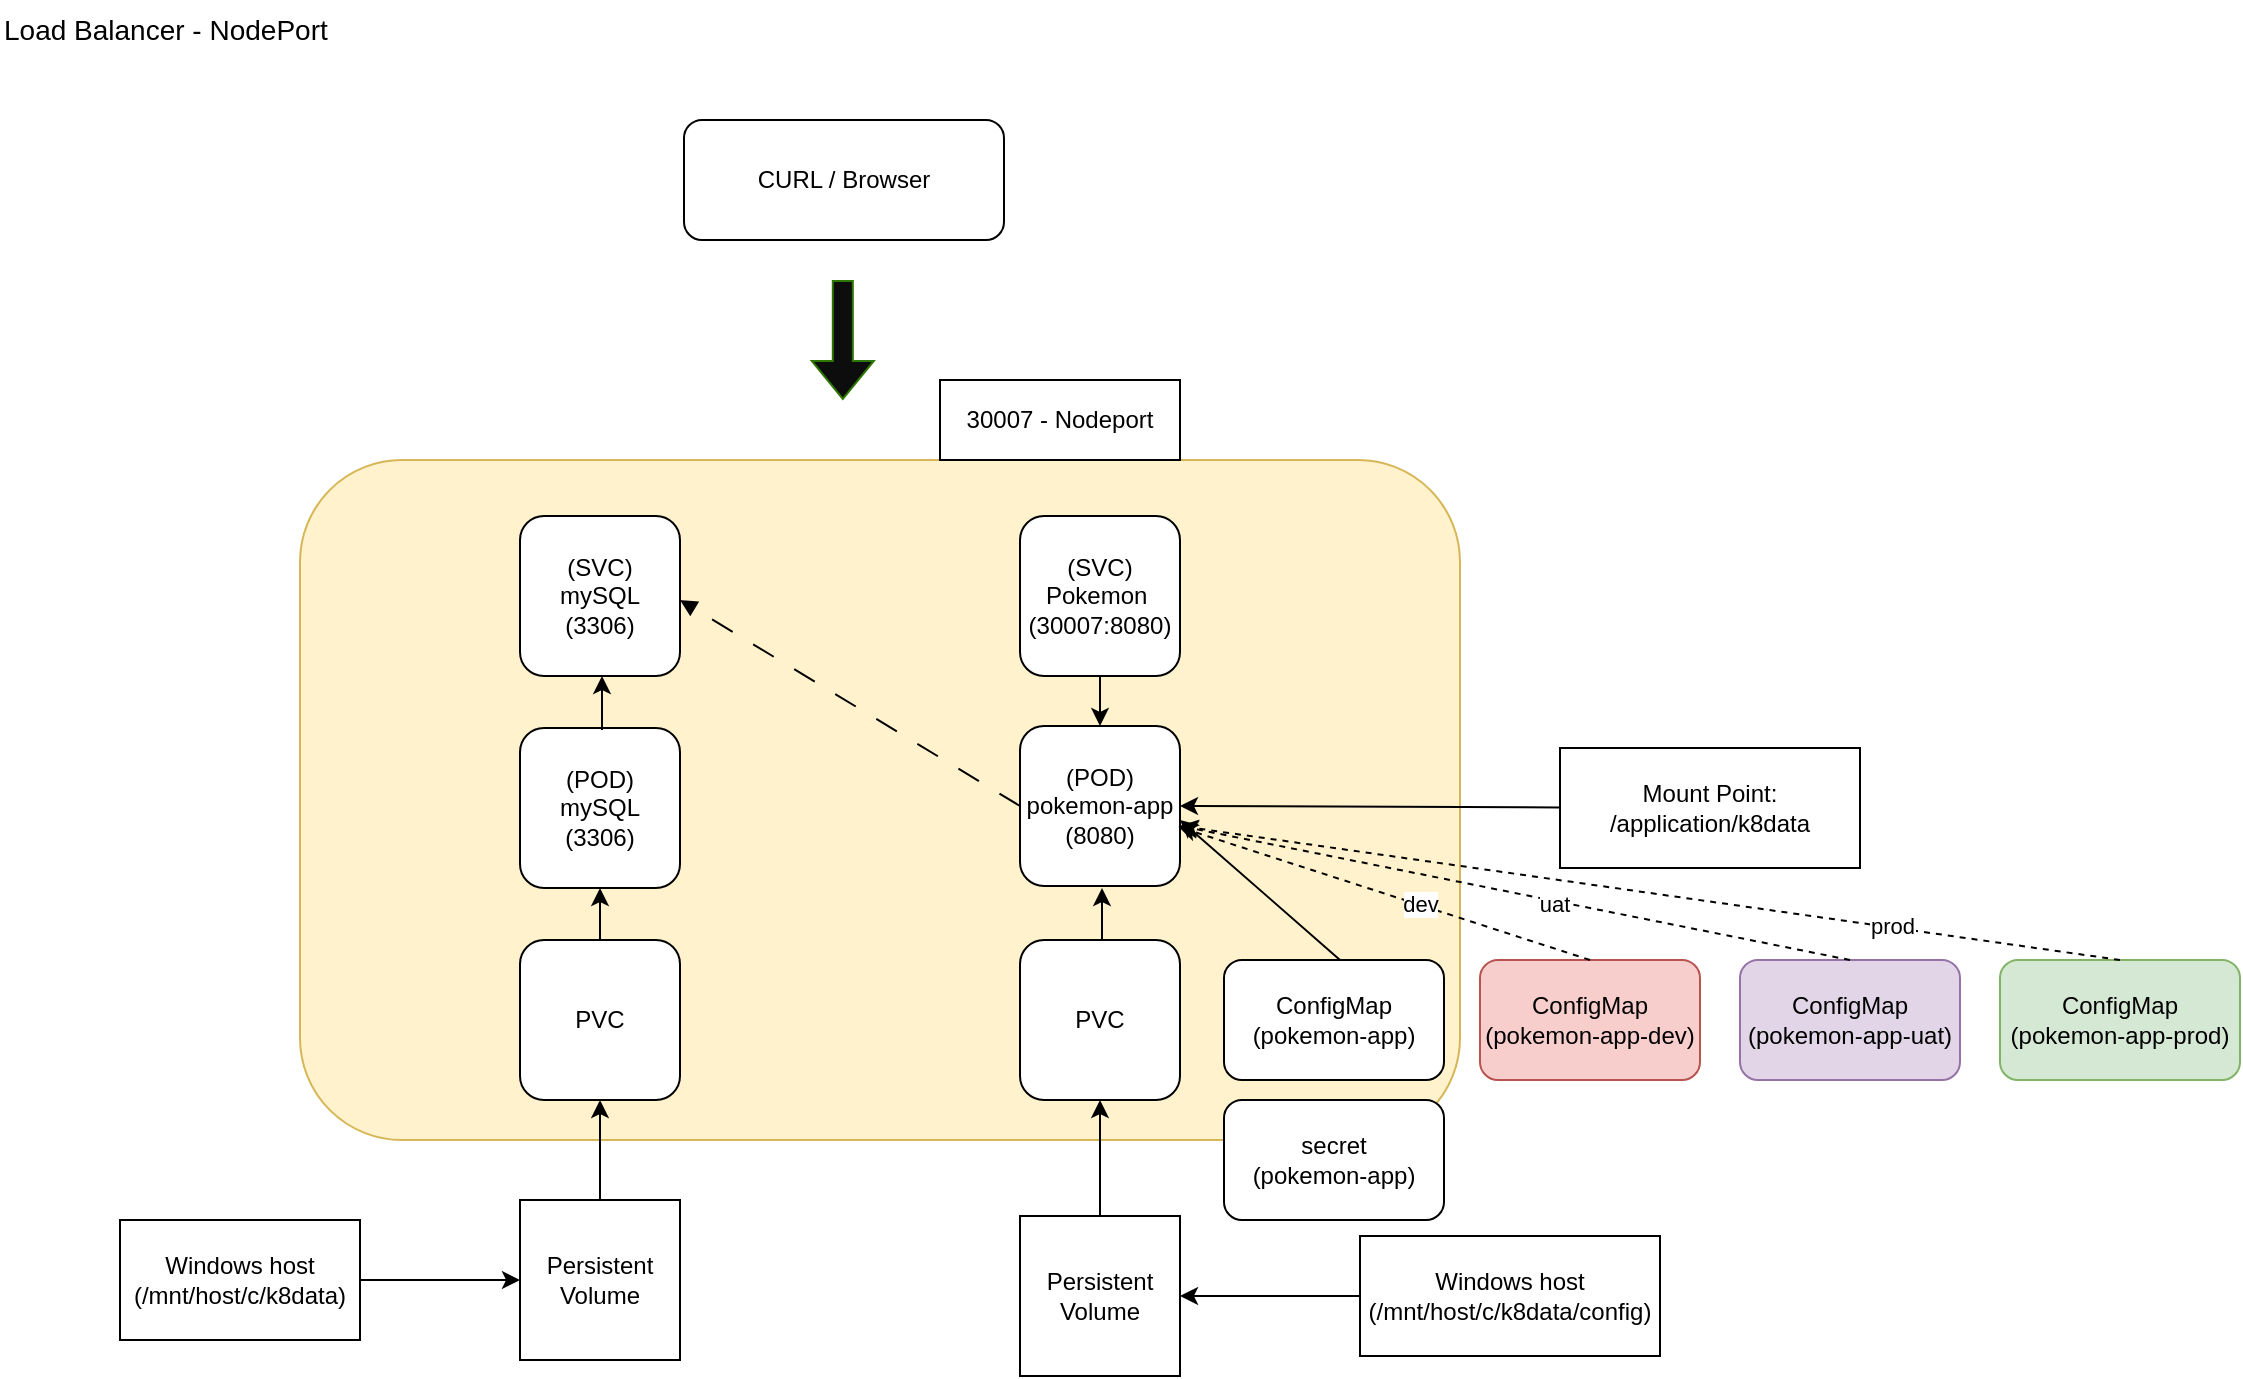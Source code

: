 <mxfile version="21.2.3" type="github" pages="2">
  <diagram name="Load Balancer - NodePort" id="c7558073-3199-34d8-9f00-42111426c3f3">
    <mxGraphModel dx="1802" dy="871" grid="1" gridSize="10" guides="1" tooltips="1" connect="1" arrows="1" fold="1" page="1" pageScale="1" pageWidth="1169" pageHeight="827" background="none" math="0" shadow="0">
      <root>
        <mxCell id="0" />
        <mxCell id="1" parent="0" />
        <mxCell id="Re19oTjXY0Z48xST3mG2-101" value="" style="rounded=1;whiteSpace=wrap;html=1;fillColor=#fff2cc;labelBackgroundColor=none;strokeColor=#d6b656;" parent="1" vertex="1">
          <mxGeometry x="190" y="260" width="580" height="340" as="geometry" />
        </mxCell>
        <mxCell id="Re19oTjXY0Z48xST3mG2-96" value="(POD)&lt;br&gt;mySQL&lt;br&gt;(3306)" style="whiteSpace=wrap;html=1;aspect=fixed;rounded=1;labelBackgroundColor=none;" parent="1" vertex="1">
          <mxGeometry x="300" y="394" width="80" height="80" as="geometry" />
        </mxCell>
        <mxCell id="Re19oTjXY0Z48xST3mG2-116" style="edgeStyle=orthogonalEdgeStyle;rounded=0;orthogonalLoop=1;jettySize=auto;html=1;exitX=0.5;exitY=0;exitDx=0;exitDy=0;labelBackgroundColor=none;fontColor=default;" parent="1" source="Re19oTjXY0Z48xST3mG2-97" target="Re19oTjXY0Z48xST3mG2-98" edge="1">
          <mxGeometry relative="1" as="geometry" />
        </mxCell>
        <mxCell id="Re19oTjXY0Z48xST3mG2-97" value="Persistent&lt;br&gt;Volume" style="whiteSpace=wrap;html=1;aspect=fixed;labelBackgroundColor=none;" parent="1" vertex="1">
          <mxGeometry x="300" y="630" width="80" height="80" as="geometry" />
        </mxCell>
        <mxCell id="Re19oTjXY0Z48xST3mG2-98" value="PVC" style="whiteSpace=wrap;html=1;aspect=fixed;rounded=1;labelBackgroundColor=none;" parent="1" vertex="1">
          <mxGeometry x="300" y="500" width="80" height="80" as="geometry" />
        </mxCell>
        <mxCell id="Re19oTjXY0Z48xST3mG2-99" value="(SVC)&lt;br&gt;mySQL&lt;br&gt;(3306)" style="whiteSpace=wrap;html=1;aspect=fixed;rounded=1;labelBackgroundColor=none;" parent="1" vertex="1">
          <mxGeometry x="300" y="288" width="80" height="80" as="geometry" />
        </mxCell>
        <mxCell id="Re19oTjXY0Z48xST3mG2-102" value="(POD)&lt;br&gt;pokemon-app&lt;br&gt;(8080)" style="whiteSpace=wrap;html=1;aspect=fixed;rounded=1;labelBackgroundColor=none;" parent="1" vertex="1">
          <mxGeometry x="550" y="393" width="80" height="80" as="geometry" />
        </mxCell>
        <mxCell id="Re19oTjXY0Z48xST3mG2-104" value="(SVC)&lt;br&gt;Pokemon&amp;nbsp;&lt;br&gt;(30007:8080)" style="whiteSpace=wrap;html=1;aspect=fixed;rounded=1;labelBackgroundColor=none;" parent="1" vertex="1">
          <mxGeometry x="550" y="288" width="80" height="80" as="geometry" />
        </mxCell>
        <mxCell id="Re19oTjXY0Z48xST3mG2-106" value="30007 - Nodeport" style="rounded=0;whiteSpace=wrap;html=1;labelBackgroundColor=none;" parent="1" vertex="1">
          <mxGeometry x="510" y="220" width="120" height="40" as="geometry" />
        </mxCell>
        <mxCell id="Re19oTjXY0Z48xST3mG2-107" value="" style="endArrow=block;html=1;rounded=0;exitX=0;exitY=0.5;exitDx=0;exitDy=0;labelBackgroundColor=none;fontColor=default;dashed=1;dashPattern=12 12;endFill=1;" parent="1" source="Re19oTjXY0Z48xST3mG2-102" edge="1">
          <mxGeometry width="50" height="50" relative="1" as="geometry">
            <mxPoint x="630" y="430" as="sourcePoint" />
            <mxPoint x="380" y="330" as="targetPoint" />
            <Array as="points" />
          </mxGeometry>
        </mxCell>
        <mxCell id="Re19oTjXY0Z48xST3mG2-108" value="Windows host&lt;br&gt;(/mnt/host/c/k8data)" style="rounded=0;whiteSpace=wrap;html=1;labelBackgroundColor=none;" parent="1" vertex="1">
          <mxGeometry x="100" y="640" width="120" height="60" as="geometry" />
        </mxCell>
        <mxCell id="Re19oTjXY0Z48xST3mG2-109" value="" style="endArrow=classic;html=1;rounded=0;entryX=0;entryY=0.5;entryDx=0;entryDy=0;labelBackgroundColor=none;fontColor=default;" parent="1" target="Re19oTjXY0Z48xST3mG2-97" edge="1">
          <mxGeometry width="50" height="50" relative="1" as="geometry">
            <mxPoint x="220" y="670" as="sourcePoint" />
            <mxPoint x="230" y="630" as="targetPoint" />
          </mxGeometry>
        </mxCell>
        <mxCell id="Re19oTjXY0Z48xST3mG2-113" value="" style="endArrow=classic;html=1;rounded=0;exitX=0.5;exitY=0;exitDx=0;exitDy=0;entryX=0.5;entryY=1;entryDx=0;entryDy=0;labelBackgroundColor=none;fontColor=default;" parent="1" source="Re19oTjXY0Z48xST3mG2-98" target="Re19oTjXY0Z48xST3mG2-96" edge="1">
          <mxGeometry width="50" height="50" relative="1" as="geometry">
            <mxPoint x="630" y="420" as="sourcePoint" />
            <mxPoint x="680" y="370" as="targetPoint" />
          </mxGeometry>
        </mxCell>
        <mxCell id="Re19oTjXY0Z48xST3mG2-114" value="" style="endArrow=classic;html=1;rounded=0;exitX=0.5;exitY=0;exitDx=0;exitDy=0;entryX=0.5;entryY=1;entryDx=0;entryDy=0;labelBackgroundColor=none;fontColor=default;" parent="1" edge="1">
          <mxGeometry width="50" height="50" relative="1" as="geometry">
            <mxPoint x="341" y="395" as="sourcePoint" />
            <mxPoint x="341" y="368" as="targetPoint" />
          </mxGeometry>
        </mxCell>
        <mxCell id="Re19oTjXY0Z48xST3mG2-117" value="CURL / Browser" style="rounded=1;whiteSpace=wrap;html=1;" parent="1" vertex="1">
          <mxGeometry x="382" y="90" width="160" height="60" as="geometry" />
        </mxCell>
        <mxCell id="Re19oTjXY0Z48xST3mG2-121" value="" style="shape=flexArrow;endArrow=classic;html=1;rounded=0;fillColor=#0d0d0d;strokeColor=#2D7600;" parent="1" edge="1">
          <mxGeometry width="50" height="50" relative="1" as="geometry">
            <mxPoint x="461.41" y="170" as="sourcePoint" />
            <mxPoint x="461.41" y="230" as="targetPoint" />
          </mxGeometry>
        </mxCell>
        <mxCell id="Re19oTjXY0Z48xST3mG2-122" value="" style="endArrow=classic;html=1;rounded=0;exitX=0.5;exitY=1;exitDx=0;exitDy=0;entryX=0.5;entryY=0;entryDx=0;entryDy=0;" parent="1" source="Re19oTjXY0Z48xST3mG2-104" target="Re19oTjXY0Z48xST3mG2-102" edge="1">
          <mxGeometry width="50" height="50" relative="1" as="geometry">
            <mxPoint x="630" y="490" as="sourcePoint" />
            <mxPoint x="680" y="440" as="targetPoint" />
          </mxGeometry>
        </mxCell>
        <mxCell id="hkZkq2QBBvRE-PN3ulr3-1" value="Windows host&lt;br&gt;(/mnt/host/c/k8data/config)" style="rounded=0;whiteSpace=wrap;html=1;labelBackgroundColor=none;" parent="1" vertex="1">
          <mxGeometry x="720" y="648" width="150" height="60" as="geometry" />
        </mxCell>
        <mxCell id="hkZkq2QBBvRE-PN3ulr3-2" value="Persistent&lt;br&gt;Volume" style="whiteSpace=wrap;html=1;aspect=fixed;labelBackgroundColor=none;" parent="1" vertex="1">
          <mxGeometry x="550" y="638" width="80" height="80" as="geometry" />
        </mxCell>
        <mxCell id="hkZkq2QBBvRE-PN3ulr3-3" value="" style="endArrow=classic;html=1;rounded=0;entryX=1;entryY=0.5;entryDx=0;entryDy=0;" parent="1" target="hkZkq2QBBvRE-PN3ulr3-2" edge="1">
          <mxGeometry width="50" height="50" relative="1" as="geometry">
            <mxPoint x="720" y="678" as="sourcePoint" />
            <mxPoint x="660" y="648" as="targetPoint" />
          </mxGeometry>
        </mxCell>
        <mxCell id="hkZkq2QBBvRE-PN3ulr3-4" value="PVC" style="whiteSpace=wrap;html=1;aspect=fixed;rounded=1;labelBackgroundColor=none;" parent="1" vertex="1">
          <mxGeometry x="550" y="500" width="80" height="80" as="geometry" />
        </mxCell>
        <mxCell id="hkZkq2QBBvRE-PN3ulr3-5" value="" style="endArrow=classic;html=1;rounded=0;entryX=0.5;entryY=1;entryDx=0;entryDy=0;exitX=0.5;exitY=0;exitDx=0;exitDy=0;" parent="1" source="hkZkq2QBBvRE-PN3ulr3-2" target="hkZkq2QBBvRE-PN3ulr3-4" edge="1">
          <mxGeometry width="50" height="50" relative="1" as="geometry">
            <mxPoint x="590" y="630" as="sourcePoint" />
            <mxPoint x="630" y="580" as="targetPoint" />
          </mxGeometry>
        </mxCell>
        <mxCell id="hkZkq2QBBvRE-PN3ulr3-6" value="" style="endArrow=classic;html=1;rounded=0;exitX=0.5;exitY=0;exitDx=0;exitDy=0;entryX=0.5;entryY=1;entryDx=0;entryDy=0;labelBackgroundColor=none;fontColor=default;" parent="1" edge="1">
          <mxGeometry width="50" height="50" relative="1" as="geometry">
            <mxPoint x="591" y="500" as="sourcePoint" />
            <mxPoint x="591" y="474" as="targetPoint" />
          </mxGeometry>
        </mxCell>
        <mxCell id="9ckOgkpV141tkO8bRUzl-2" value="Mount Point:&lt;br&gt;/application/k8data" style="rounded=0;whiteSpace=wrap;html=1;labelBackgroundColor=none;" parent="1" vertex="1">
          <mxGeometry x="820" y="404" width="150" height="60" as="geometry" />
        </mxCell>
        <mxCell id="9ckOgkpV141tkO8bRUzl-3" value="" style="endArrow=classic;html=1;rounded=0;entryX=1;entryY=0.5;entryDx=0;entryDy=0;" parent="1" source="9ckOgkpV141tkO8bRUzl-2" target="Re19oTjXY0Z48xST3mG2-102" edge="1">
          <mxGeometry width="50" height="50" relative="1" as="geometry">
            <mxPoint x="720" y="440" as="sourcePoint" />
            <mxPoint x="1010" y="404" as="targetPoint" />
          </mxGeometry>
        </mxCell>
        <mxCell id="9ckOgkpV141tkO8bRUzl-4" value="ConfigMap&lt;br&gt;(pokemon-app)" style="rounded=1;whiteSpace=wrap;html=1;labelBackgroundColor=none;shadow=0;glass=0;" parent="1" vertex="1">
          <mxGeometry x="652" y="510" width="110" height="60" as="geometry" />
        </mxCell>
        <mxCell id="SUzBiZiXj22UO9jynseh-2" value="" style="endArrow=classic;html=1;rounded=0;" parent="1" edge="1">
          <mxGeometry width="50" height="50" relative="1" as="geometry">
            <mxPoint x="710" y="510" as="sourcePoint" />
            <mxPoint x="630" y="440" as="targetPoint" />
          </mxGeometry>
        </mxCell>
        <mxCell id="dxXj0ZBY6QwADAZUuIpY-1" value="ConfigMap&lt;br&gt;(pokemon-app-dev)" style="rounded=1;whiteSpace=wrap;html=1;labelBackgroundColor=none;shadow=0;glass=0;fillColor=#f8cecc;strokeColor=#b85450;" parent="1" vertex="1">
          <mxGeometry x="780" y="510" width="110" height="60" as="geometry" />
        </mxCell>
        <mxCell id="dxXj0ZBY6QwADAZUuIpY-2" value="ConfigMap&lt;br&gt;(pokemon-app-uat)" style="rounded=1;whiteSpace=wrap;html=1;labelBackgroundColor=none;shadow=0;glass=0;fillColor=#e1d5e7;strokeColor=#9673a6;" parent="1" vertex="1">
          <mxGeometry x="910" y="510" width="110" height="60" as="geometry" />
        </mxCell>
        <mxCell id="dxXj0ZBY6QwADAZUuIpY-3" value="ConfigMap&lt;br&gt;(pokemon-app-prod)" style="rounded=1;whiteSpace=wrap;html=1;labelBackgroundColor=none;shadow=0;glass=0;fillColor=#d5e8d4;strokeColor=#82b366;" parent="1" vertex="1">
          <mxGeometry x="1040" y="510" width="120" height="60" as="geometry" />
        </mxCell>
        <mxCell id="dxXj0ZBY6QwADAZUuIpY-4" value="" style="endArrow=classic;html=1;rounded=0;exitX=0.5;exitY=0;exitDx=0;exitDy=0;entryX=0.99;entryY=0.63;entryDx=0;entryDy=0;entryPerimeter=0;dashed=1;" parent="1" source="dxXj0ZBY6QwADAZUuIpY-1" target="Re19oTjXY0Z48xST3mG2-102" edge="1">
          <mxGeometry width="50" height="50" relative="1" as="geometry">
            <mxPoint x="770" y="460" as="sourcePoint" />
            <mxPoint x="820" y="410" as="targetPoint" />
          </mxGeometry>
        </mxCell>
        <mxCell id="dxXj0ZBY6QwADAZUuIpY-7" value="dev" style="edgeLabel;html=1;align=center;verticalAlign=middle;resizable=0;points=[];" parent="dxXj0ZBY6QwADAZUuIpY-4" vertex="1" connectable="0">
          <mxGeometry x="-0.172" y="-1" relative="1" as="geometry">
            <mxPoint as="offset" />
          </mxGeometry>
        </mxCell>
        <mxCell id="dxXj0ZBY6QwADAZUuIpY-5" value="" style="endArrow=classic;html=1;rounded=0;exitX=0.5;exitY=0;exitDx=0;exitDy=0;entryX=0.99;entryY=0.63;entryDx=0;entryDy=0;entryPerimeter=0;dashed=1;" parent="1" source="dxXj0ZBY6QwADAZUuIpY-2" edge="1">
          <mxGeometry width="50" height="50" relative="1" as="geometry">
            <mxPoint x="836" y="510" as="sourcePoint" />
            <mxPoint x="630" y="443" as="targetPoint" />
          </mxGeometry>
        </mxCell>
        <mxCell id="dxXj0ZBY6QwADAZUuIpY-8" value="uat" style="edgeLabel;html=1;align=center;verticalAlign=middle;resizable=0;points=[];" parent="dxXj0ZBY6QwADAZUuIpY-5" vertex="1" connectable="0">
          <mxGeometry x="-0.118" y="1" relative="1" as="geometry">
            <mxPoint as="offset" />
          </mxGeometry>
        </mxCell>
        <mxCell id="dxXj0ZBY6QwADAZUuIpY-6" value="" style="endArrow=classic;html=1;rounded=0;exitX=0.5;exitY=0;exitDx=0;exitDy=0;entryX=0.99;entryY=0.63;entryDx=0;entryDy=0;entryPerimeter=0;dashed=1;" parent="1" source="dxXj0ZBY6QwADAZUuIpY-3" edge="1">
          <mxGeometry width="50" height="50" relative="1" as="geometry">
            <mxPoint x="965" y="510" as="sourcePoint" />
            <mxPoint x="630" y="443" as="targetPoint" />
          </mxGeometry>
        </mxCell>
        <mxCell id="dxXj0ZBY6QwADAZUuIpY-9" value="prod" style="edgeLabel;html=1;align=center;verticalAlign=middle;resizable=0;points=[];" parent="dxXj0ZBY6QwADAZUuIpY-6" vertex="1" connectable="0">
          <mxGeometry x="-0.514" y="-1" relative="1" as="geometry">
            <mxPoint as="offset" />
          </mxGeometry>
        </mxCell>
        <mxCell id="dxXj0ZBY6QwADAZUuIpY-10" value="secret&lt;br&gt;(pokemon-app)" style="rounded=1;whiteSpace=wrap;html=1;labelBackgroundColor=none;shadow=0;glass=0;" parent="1" vertex="1">
          <mxGeometry x="652" y="580" width="110" height="60" as="geometry" />
        </mxCell>
        <mxCell id="V6uYR6vI0iCApLSi5EEv-5" value="&lt;font style=&quot;font-size: 14px;&quot;&gt;Load Balancer - NodePort&lt;/font&gt;" style="text;html=1;strokeColor=none;fillColor=none;align=left;verticalAlign=middle;whiteSpace=wrap;rounded=0;" vertex="1" parent="1">
          <mxGeometry x="40" y="30" width="170" height="30" as="geometry" />
        </mxCell>
      </root>
    </mxGraphModel>
  </diagram>
  <diagram id="Ty7teBAr_ojQluqO2xoA" name="Ingress Resource">
    <mxGraphModel dx="1802" dy="871" grid="1" gridSize="10" guides="1" tooltips="1" connect="1" arrows="1" fold="1" page="1" pageScale="1" pageWidth="1169" pageHeight="827" math="0" shadow="0">
      <root>
        <mxCell id="0" />
        <mxCell id="1" parent="0" />
        <mxCell id="7Zo1ZTNGPGkOBNmu1tod-1" value="" style="rounded=1;whiteSpace=wrap;html=1;fillColor=#fff2cc;labelBackgroundColor=none;strokeColor=#d6b656;" vertex="1" parent="1">
          <mxGeometry x="190" y="150" width="580" height="450" as="geometry" />
        </mxCell>
        <mxCell id="7Zo1ZTNGPGkOBNmu1tod-2" value="(POD)&lt;br&gt;mySQL&lt;br&gt;(3306)" style="whiteSpace=wrap;html=1;aspect=fixed;rounded=1;labelBackgroundColor=none;" vertex="1" parent="1">
          <mxGeometry x="300" y="394" width="80" height="80" as="geometry" />
        </mxCell>
        <mxCell id="7Zo1ZTNGPGkOBNmu1tod-3" style="edgeStyle=orthogonalEdgeStyle;rounded=0;orthogonalLoop=1;jettySize=auto;html=1;exitX=0.5;exitY=0;exitDx=0;exitDy=0;labelBackgroundColor=none;fontColor=default;" edge="1" parent="1" source="7Zo1ZTNGPGkOBNmu1tod-4" target="7Zo1ZTNGPGkOBNmu1tod-5">
          <mxGeometry relative="1" as="geometry" />
        </mxCell>
        <mxCell id="7Zo1ZTNGPGkOBNmu1tod-4" value="Persistent&lt;br&gt;Volume" style="whiteSpace=wrap;html=1;aspect=fixed;labelBackgroundColor=none;" vertex="1" parent="1">
          <mxGeometry x="300" y="630" width="80" height="80" as="geometry" />
        </mxCell>
        <mxCell id="7Zo1ZTNGPGkOBNmu1tod-5" value="PVC" style="whiteSpace=wrap;html=1;aspect=fixed;rounded=1;labelBackgroundColor=none;" vertex="1" parent="1">
          <mxGeometry x="300" y="500" width="80" height="80" as="geometry" />
        </mxCell>
        <mxCell id="7Zo1ZTNGPGkOBNmu1tod-6" value="(SVC)&lt;br&gt;mySQL&lt;br&gt;(3306)" style="whiteSpace=wrap;html=1;aspect=fixed;rounded=1;labelBackgroundColor=none;" vertex="1" parent="1">
          <mxGeometry x="300" y="288" width="80" height="80" as="geometry" />
        </mxCell>
        <mxCell id="7Zo1ZTNGPGkOBNmu1tod-7" value="(POD)&lt;br&gt;pokemon-app&lt;br&gt;(8080)" style="whiteSpace=wrap;html=1;aspect=fixed;rounded=1;labelBackgroundColor=none;" vertex="1" parent="1">
          <mxGeometry x="550" y="393" width="80" height="80" as="geometry" />
        </mxCell>
        <mxCell id="7Zo1ZTNGPGkOBNmu1tod-8" value="(SVC)&lt;br&gt;Pokemon&amp;nbsp;&lt;br&gt;(30007:8080)" style="whiteSpace=wrap;html=1;aspect=fixed;rounded=1;labelBackgroundColor=none;" vertex="1" parent="1">
          <mxGeometry x="550" y="288" width="80" height="80" as="geometry" />
        </mxCell>
        <mxCell id="7Zo1ZTNGPGkOBNmu1tod-10" value="" style="endArrow=block;html=1;rounded=0;exitX=0;exitY=0.5;exitDx=0;exitDy=0;labelBackgroundColor=none;fontColor=default;dashed=1;dashPattern=12 12;endFill=1;" edge="1" parent="1" source="7Zo1ZTNGPGkOBNmu1tod-7">
          <mxGeometry width="50" height="50" relative="1" as="geometry">
            <mxPoint x="630" y="430" as="sourcePoint" />
            <mxPoint x="380" y="330" as="targetPoint" />
            <Array as="points" />
          </mxGeometry>
        </mxCell>
        <mxCell id="7Zo1ZTNGPGkOBNmu1tod-11" value="Windows host&lt;br&gt;(/mnt/host/c/k8data)" style="rounded=0;whiteSpace=wrap;html=1;labelBackgroundColor=none;" vertex="1" parent="1">
          <mxGeometry x="100" y="640" width="120" height="60" as="geometry" />
        </mxCell>
        <mxCell id="7Zo1ZTNGPGkOBNmu1tod-12" value="" style="endArrow=classic;html=1;rounded=0;entryX=0;entryY=0.5;entryDx=0;entryDy=0;labelBackgroundColor=none;fontColor=default;" edge="1" parent="1" target="7Zo1ZTNGPGkOBNmu1tod-4">
          <mxGeometry width="50" height="50" relative="1" as="geometry">
            <mxPoint x="220" y="670" as="sourcePoint" />
            <mxPoint x="230" y="630" as="targetPoint" />
          </mxGeometry>
        </mxCell>
        <mxCell id="7Zo1ZTNGPGkOBNmu1tod-13" value="" style="endArrow=classic;html=1;rounded=0;exitX=0.5;exitY=0;exitDx=0;exitDy=0;entryX=0.5;entryY=1;entryDx=0;entryDy=0;labelBackgroundColor=none;fontColor=default;" edge="1" parent="1" source="7Zo1ZTNGPGkOBNmu1tod-5" target="7Zo1ZTNGPGkOBNmu1tod-2">
          <mxGeometry width="50" height="50" relative="1" as="geometry">
            <mxPoint x="630" y="420" as="sourcePoint" />
            <mxPoint x="680" y="370" as="targetPoint" />
          </mxGeometry>
        </mxCell>
        <mxCell id="7Zo1ZTNGPGkOBNmu1tod-14" value="" style="endArrow=classic;html=1;rounded=0;exitX=0.5;exitY=0;exitDx=0;exitDy=0;entryX=0.5;entryY=1;entryDx=0;entryDy=0;labelBackgroundColor=none;fontColor=default;" edge="1" parent="1">
          <mxGeometry width="50" height="50" relative="1" as="geometry">
            <mxPoint x="341" y="395" as="sourcePoint" />
            <mxPoint x="341" y="368" as="targetPoint" />
          </mxGeometry>
        </mxCell>
        <mxCell id="7Zo1ZTNGPGkOBNmu1tod-15" value="CURL / Browser" style="rounded=1;whiteSpace=wrap;html=1;" vertex="1" parent="1">
          <mxGeometry x="385" y="30" width="160" height="60" as="geometry" />
        </mxCell>
        <mxCell id="7Zo1ZTNGPGkOBNmu1tod-16" value="" style="shape=flexArrow;endArrow=classic;html=1;rounded=0;fillColor=#0d0d0d;strokeColor=#2D7600;" edge="1" parent="1">
          <mxGeometry width="50" height="50" relative="1" as="geometry">
            <mxPoint x="464.5" y="103" as="sourcePoint" />
            <mxPoint x="465" y="163" as="targetPoint" />
          </mxGeometry>
        </mxCell>
        <mxCell id="7Zo1ZTNGPGkOBNmu1tod-17" value="" style="endArrow=classic;html=1;rounded=0;exitX=0.5;exitY=1;exitDx=0;exitDy=0;entryX=0.5;entryY=0;entryDx=0;entryDy=0;" edge="1" parent="1" source="7Zo1ZTNGPGkOBNmu1tod-8" target="7Zo1ZTNGPGkOBNmu1tod-7">
          <mxGeometry width="50" height="50" relative="1" as="geometry">
            <mxPoint x="630" y="490" as="sourcePoint" />
            <mxPoint x="680" y="440" as="targetPoint" />
          </mxGeometry>
        </mxCell>
        <mxCell id="7Zo1ZTNGPGkOBNmu1tod-18" value="Windows host&lt;br&gt;(/mnt/host/c/k8data/config)" style="rounded=0;whiteSpace=wrap;html=1;labelBackgroundColor=none;" vertex="1" parent="1">
          <mxGeometry x="720" y="648" width="150" height="60" as="geometry" />
        </mxCell>
        <mxCell id="7Zo1ZTNGPGkOBNmu1tod-19" value="Persistent&lt;br&gt;Volume" style="whiteSpace=wrap;html=1;aspect=fixed;labelBackgroundColor=none;" vertex="1" parent="1">
          <mxGeometry x="550" y="638" width="80" height="80" as="geometry" />
        </mxCell>
        <mxCell id="7Zo1ZTNGPGkOBNmu1tod-20" value="" style="endArrow=classic;html=1;rounded=0;entryX=1;entryY=0.5;entryDx=0;entryDy=0;" edge="1" parent="1" target="7Zo1ZTNGPGkOBNmu1tod-19">
          <mxGeometry width="50" height="50" relative="1" as="geometry">
            <mxPoint x="720" y="678" as="sourcePoint" />
            <mxPoint x="660" y="648" as="targetPoint" />
          </mxGeometry>
        </mxCell>
        <mxCell id="7Zo1ZTNGPGkOBNmu1tod-21" value="PVC" style="whiteSpace=wrap;html=1;aspect=fixed;rounded=1;labelBackgroundColor=none;" vertex="1" parent="1">
          <mxGeometry x="550" y="500" width="80" height="80" as="geometry" />
        </mxCell>
        <mxCell id="7Zo1ZTNGPGkOBNmu1tod-22" value="" style="endArrow=classic;html=1;rounded=0;entryX=0.5;entryY=1;entryDx=0;entryDy=0;exitX=0.5;exitY=0;exitDx=0;exitDy=0;" edge="1" parent="1" source="7Zo1ZTNGPGkOBNmu1tod-19" target="7Zo1ZTNGPGkOBNmu1tod-21">
          <mxGeometry width="50" height="50" relative="1" as="geometry">
            <mxPoint x="590" y="630" as="sourcePoint" />
            <mxPoint x="630" y="580" as="targetPoint" />
          </mxGeometry>
        </mxCell>
        <mxCell id="7Zo1ZTNGPGkOBNmu1tod-23" value="" style="endArrow=classic;html=1;rounded=0;exitX=0.5;exitY=0;exitDx=0;exitDy=0;entryX=0.5;entryY=1;entryDx=0;entryDy=0;labelBackgroundColor=none;fontColor=default;" edge="1" parent="1">
          <mxGeometry width="50" height="50" relative="1" as="geometry">
            <mxPoint x="591" y="500" as="sourcePoint" />
            <mxPoint x="591" y="474" as="targetPoint" />
          </mxGeometry>
        </mxCell>
        <mxCell id="7Zo1ZTNGPGkOBNmu1tod-24" value="Mount Point:&lt;br&gt;/application/k8data" style="rounded=0;whiteSpace=wrap;html=1;labelBackgroundColor=none;" vertex="1" parent="1">
          <mxGeometry x="820" y="404" width="150" height="60" as="geometry" />
        </mxCell>
        <mxCell id="7Zo1ZTNGPGkOBNmu1tod-25" value="" style="endArrow=classic;html=1;rounded=0;entryX=1;entryY=0.5;entryDx=0;entryDy=0;" edge="1" parent="1" source="7Zo1ZTNGPGkOBNmu1tod-24" target="7Zo1ZTNGPGkOBNmu1tod-7">
          <mxGeometry width="50" height="50" relative="1" as="geometry">
            <mxPoint x="720" y="440" as="sourcePoint" />
            <mxPoint x="1010" y="404" as="targetPoint" />
          </mxGeometry>
        </mxCell>
        <mxCell id="7Zo1ZTNGPGkOBNmu1tod-26" value="ConfigMap&lt;br&gt;(pokemon-app)" style="rounded=1;whiteSpace=wrap;html=1;labelBackgroundColor=none;shadow=0;glass=0;" vertex="1" parent="1">
          <mxGeometry x="652" y="510" width="110" height="60" as="geometry" />
        </mxCell>
        <mxCell id="7Zo1ZTNGPGkOBNmu1tod-27" value="" style="endArrow=classic;html=1;rounded=0;" edge="1" parent="1">
          <mxGeometry width="50" height="50" relative="1" as="geometry">
            <mxPoint x="710" y="510" as="sourcePoint" />
            <mxPoint x="630" y="440" as="targetPoint" />
          </mxGeometry>
        </mxCell>
        <mxCell id="7Zo1ZTNGPGkOBNmu1tod-28" value="ConfigMap&lt;br&gt;(pokemon-app-dev)" style="rounded=1;whiteSpace=wrap;html=1;labelBackgroundColor=none;shadow=0;glass=0;fillColor=#f8cecc;strokeColor=#b85450;" vertex="1" parent="1">
          <mxGeometry x="780" y="510" width="110" height="60" as="geometry" />
        </mxCell>
        <mxCell id="7Zo1ZTNGPGkOBNmu1tod-29" value="ConfigMap&lt;br&gt;(pokemon-app-uat)" style="rounded=1;whiteSpace=wrap;html=1;labelBackgroundColor=none;shadow=0;glass=0;fillColor=#e1d5e7;strokeColor=#9673a6;" vertex="1" parent="1">
          <mxGeometry x="910" y="510" width="110" height="60" as="geometry" />
        </mxCell>
        <mxCell id="7Zo1ZTNGPGkOBNmu1tod-30" value="ConfigMap&lt;br&gt;(pokemon-app-prod)" style="rounded=1;whiteSpace=wrap;html=1;labelBackgroundColor=none;shadow=0;glass=0;fillColor=#d5e8d4;strokeColor=#82b366;" vertex="1" parent="1">
          <mxGeometry x="1040" y="510" width="120" height="60" as="geometry" />
        </mxCell>
        <mxCell id="7Zo1ZTNGPGkOBNmu1tod-31" value="" style="endArrow=classic;html=1;rounded=0;exitX=0.5;exitY=0;exitDx=0;exitDy=0;entryX=0.99;entryY=0.63;entryDx=0;entryDy=0;entryPerimeter=0;dashed=1;" edge="1" parent="1" source="7Zo1ZTNGPGkOBNmu1tod-28" target="7Zo1ZTNGPGkOBNmu1tod-7">
          <mxGeometry width="50" height="50" relative="1" as="geometry">
            <mxPoint x="770" y="460" as="sourcePoint" />
            <mxPoint x="820" y="410" as="targetPoint" />
          </mxGeometry>
        </mxCell>
        <mxCell id="7Zo1ZTNGPGkOBNmu1tod-32" value="dev" style="edgeLabel;html=1;align=center;verticalAlign=middle;resizable=0;points=[];" vertex="1" connectable="0" parent="7Zo1ZTNGPGkOBNmu1tod-31">
          <mxGeometry x="-0.172" y="-1" relative="1" as="geometry">
            <mxPoint as="offset" />
          </mxGeometry>
        </mxCell>
        <mxCell id="7Zo1ZTNGPGkOBNmu1tod-33" value="" style="endArrow=classic;html=1;rounded=0;exitX=0.5;exitY=0;exitDx=0;exitDy=0;entryX=0.99;entryY=0.63;entryDx=0;entryDy=0;entryPerimeter=0;dashed=1;" edge="1" parent="1" source="7Zo1ZTNGPGkOBNmu1tod-29">
          <mxGeometry width="50" height="50" relative="1" as="geometry">
            <mxPoint x="836" y="510" as="sourcePoint" />
            <mxPoint x="630" y="443" as="targetPoint" />
          </mxGeometry>
        </mxCell>
        <mxCell id="7Zo1ZTNGPGkOBNmu1tod-34" value="uat" style="edgeLabel;html=1;align=center;verticalAlign=middle;resizable=0;points=[];" vertex="1" connectable="0" parent="7Zo1ZTNGPGkOBNmu1tod-33">
          <mxGeometry x="-0.118" y="1" relative="1" as="geometry">
            <mxPoint as="offset" />
          </mxGeometry>
        </mxCell>
        <mxCell id="7Zo1ZTNGPGkOBNmu1tod-35" value="" style="endArrow=classic;html=1;rounded=0;exitX=0.5;exitY=0;exitDx=0;exitDy=0;entryX=0.99;entryY=0.63;entryDx=0;entryDy=0;entryPerimeter=0;dashed=1;" edge="1" parent="1" source="7Zo1ZTNGPGkOBNmu1tod-30">
          <mxGeometry width="50" height="50" relative="1" as="geometry">
            <mxPoint x="965" y="510" as="sourcePoint" />
            <mxPoint x="630" y="443" as="targetPoint" />
          </mxGeometry>
        </mxCell>
        <mxCell id="7Zo1ZTNGPGkOBNmu1tod-36" value="prod" style="edgeLabel;html=1;align=center;verticalAlign=middle;resizable=0;points=[];" vertex="1" connectable="0" parent="7Zo1ZTNGPGkOBNmu1tod-35">
          <mxGeometry x="-0.514" y="-1" relative="1" as="geometry">
            <mxPoint as="offset" />
          </mxGeometry>
        </mxCell>
        <mxCell id="7Zo1ZTNGPGkOBNmu1tod-37" value="secret&lt;br&gt;(pokemon-app)" style="rounded=1;whiteSpace=wrap;html=1;labelBackgroundColor=none;shadow=0;glass=0;" vertex="1" parent="1">
          <mxGeometry x="652" y="580" width="110" height="60" as="geometry" />
        </mxCell>
        <mxCell id="7Zo1ZTNGPGkOBNmu1tod-38" value="&lt;font style=&quot;font-size: 18px;&quot;&gt;&lt;b style=&quot;&quot;&gt;Ingress Controller - Nginx&lt;/b&gt;&lt;/font&gt;" style="text;html=1;strokeColor=none;fillColor=#FF3333;align=center;verticalAlign=middle;whiteSpace=wrap;rounded=0;" vertex="1" parent="1">
          <mxGeometry x="40" y="30" width="240" height="30" as="geometry" />
        </mxCell>
        <mxCell id="7Zo1ZTNGPGkOBNmu1tod-39" value="(Ingress)&lt;br&gt;Pokemon&amp;nbsp;&lt;br&gt;(30007:8080)" style="whiteSpace=wrap;html=1;aspect=fixed;rounded=1;labelBackgroundColor=none;" vertex="1" parent="1">
          <mxGeometry x="550" y="186" width="80" height="80" as="geometry" />
        </mxCell>
        <mxCell id="7Zo1ZTNGPGkOBNmu1tod-40" value="" style="endArrow=classic;html=1;rounded=0;exitX=0.5;exitY=1;exitDx=0;exitDy=0;entryX=0.5;entryY=0;entryDx=0;entryDy=0;" edge="1" parent="1" source="7Zo1ZTNGPGkOBNmu1tod-39" target="7Zo1ZTNGPGkOBNmu1tod-8">
          <mxGeometry width="50" height="50" relative="1" as="geometry">
            <mxPoint x="560" y="470" as="sourcePoint" />
            <mxPoint x="610" y="420" as="targetPoint" />
          </mxGeometry>
        </mxCell>
        <mxCell id="7Zo1ZTNGPGkOBNmu1tod-41" value="Internal" style="ellipse;whiteSpace=wrap;html=1;fillColor=#00CC66;" vertex="1" parent="1">
          <mxGeometry x="630" y="313" width="85" height="30" as="geometry" />
        </mxCell>
        <mxCell id="7Zo1ZTNGPGkOBNmu1tod-42" value="Ingress&lt;br&gt;Controller&lt;br&gt;(Pod - Nginx)" style="whiteSpace=wrap;html=1;aspect=fixed;rounded=1;labelBackgroundColor=none;" vertex="1" parent="1">
          <mxGeometry x="421" y="184" width="80" height="80" as="geometry" />
        </mxCell>
        <mxCell id="7Zo1ZTNGPGkOBNmu1tod-43" value="" style="endArrow=classic;html=1;rounded=0;entryX=0;entryY=0.5;entryDx=0;entryDy=0;" edge="1" parent="1" target="7Zo1ZTNGPGkOBNmu1tod-39">
          <mxGeometry width="50" height="50" relative="1" as="geometry">
            <mxPoint x="500" y="226" as="sourcePoint" />
            <mxPoint x="555" y="180" as="targetPoint" />
          </mxGeometry>
        </mxCell>
        <mxCell id="7Zo1ZTNGPGkOBNmu1tod-44" value="&lt;b&gt;Job of Ingress Controller is to evaluate routing rules and route accordingly&lt;/b&gt;" style="text;html=1;strokeColor=none;fillColor=#FFFF00;align=center;verticalAlign=middle;whiteSpace=wrap;rounded=0;" vertex="1" parent="1">
          <mxGeometry x="690" y="50" width="260" height="50" as="geometry" />
        </mxCell>
      </root>
    </mxGraphModel>
  </diagram>
</mxfile>
